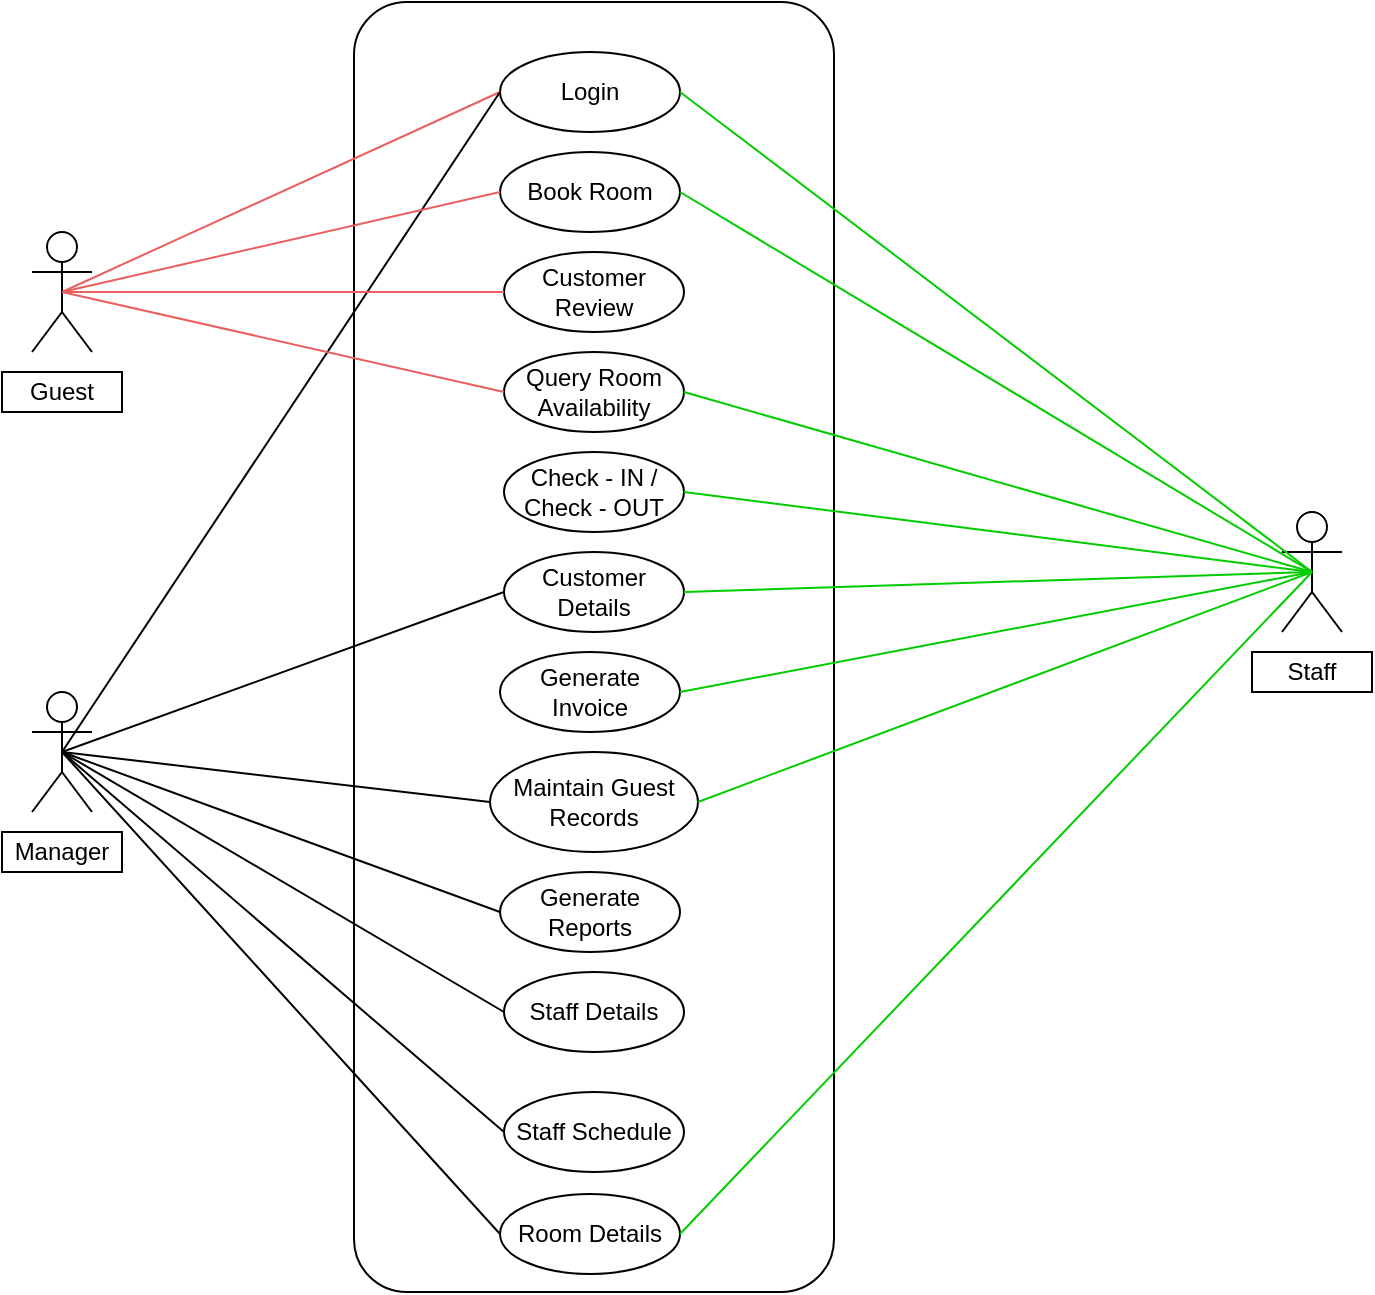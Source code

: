 <mxfile version="26.0.7">
  <diagram name="Page-1" id="YzJWji6y6VGwBNcrirQB">
    <mxGraphModel dx="1613" dy="711" grid="1" gridSize="10" guides="1" tooltips="1" connect="1" arrows="1" fold="1" page="1" pageScale="1" pageWidth="850" pageHeight="1100" math="0" shadow="0">
      <root>
        <mxCell id="0" />
        <mxCell id="1" parent="0" />
        <mxCell id="OSswQqxNTzIHrVvPQlF3-1" value="" style="rounded=1;whiteSpace=wrap;html=1;arcSize=11;" parent="1" vertex="1">
          <mxGeometry x="291" y="45" width="240" height="645" as="geometry" />
        </mxCell>
        <mxCell id="OSswQqxNTzIHrVvPQlF3-2" value="Login" style="ellipse;whiteSpace=wrap;html=1;" parent="1" vertex="1">
          <mxGeometry x="364" y="70" width="90" height="40" as="geometry" />
        </mxCell>
        <mxCell id="OSswQqxNTzIHrVvPQlF3-19" value="Customer Details" style="ellipse;whiteSpace=wrap;html=1;" parent="1" vertex="1">
          <mxGeometry x="366" y="320" width="90" height="40" as="geometry" />
        </mxCell>
        <mxCell id="OSswQqxNTzIHrVvPQlF3-22" value="Room Details" style="ellipse;whiteSpace=wrap;html=1;" parent="1" vertex="1">
          <mxGeometry x="364" y="641" width="90" height="40" as="geometry" />
        </mxCell>
        <mxCell id="OSswQqxNTzIHrVvPQlF3-23" value="Staff Details" style="ellipse;whiteSpace=wrap;html=1;" parent="1" vertex="1">
          <mxGeometry x="366" y="530" width="90" height="40" as="geometry" />
        </mxCell>
        <mxCell id="OSswQqxNTzIHrVvPQlF3-24" value="Staff Schedule" style="ellipse;whiteSpace=wrap;html=1;" parent="1" vertex="1">
          <mxGeometry x="366" y="590" width="90" height="40" as="geometry" />
        </mxCell>
        <mxCell id="OSswQqxNTzIHrVvPQlF3-25" value="Customer Review" style="ellipse;whiteSpace=wrap;html=1;" parent="1" vertex="1">
          <mxGeometry x="366" y="170" width="90" height="40" as="geometry" />
        </mxCell>
        <mxCell id="OSswQqxNTzIHrVvPQlF3-26" value="Book Room" style="ellipse;whiteSpace=wrap;html=1;" parent="1" vertex="1">
          <mxGeometry x="364" y="120" width="90" height="40" as="geometry" />
        </mxCell>
        <mxCell id="OSswQqxNTzIHrVvPQlF3-29" value="Check - IN / Check - OUT" style="ellipse;whiteSpace=wrap;html=1;" parent="1" vertex="1">
          <mxGeometry x="366" y="270" width="90" height="40" as="geometry" />
        </mxCell>
        <mxCell id="OSswQqxNTzIHrVvPQlF3-30" value="Query Room Availability&lt;span style=&quot;color: rgba(0, 0, 0, 0); font-family: monospace; font-size: 0px; text-align: start; text-wrap-mode: nowrap;&quot;&gt;%3CmxGraphModel%3E%3Croot%3E%3CmxCell%20id%3D%220%22%2F%3E%3CmxCell%20id%3D%221%22%20parent%3D%220%22%2F%3E%3CmxCell%20id%3D%222%22%20value%3D%22Book%20Room%22%20style%3D%22ellipse%3BwhiteSpace%3Dwrap%3Bhtml%3D1%3B%22%20vertex%3D%221%22%20parent%3D%221%22%3E%3CmxGeometry%20x%3D%22365%22%20y%3D%22270%22%20width%3D%2290%22%20height%3D%2240%22%20as%3D%22geometry%22%2F%3E%3C%2FmxCell%3E%3C%2Froot%3E%3C%2FmxGraphModel%3E&lt;/span&gt;" style="ellipse;whiteSpace=wrap;html=1;" parent="1" vertex="1">
          <mxGeometry x="366" y="220" width="90" height="40" as="geometry" />
        </mxCell>
        <mxCell id="OSswQqxNTzIHrVvPQlF3-31" value="Generate Invoice" style="ellipse;whiteSpace=wrap;html=1;" parent="1" vertex="1">
          <mxGeometry x="364" y="370" width="90" height="40" as="geometry" />
        </mxCell>
        <mxCell id="OSswQqxNTzIHrVvPQlF3-32" value="Maintain Guest Records" style="ellipse;whiteSpace=wrap;html=1;" parent="1" vertex="1">
          <mxGeometry x="359" y="420" width="104" height="50" as="geometry" />
        </mxCell>
        <mxCell id="OSswQqxNTzIHrVvPQlF3-33" value="Generate Reports" style="ellipse;whiteSpace=wrap;html=1;" parent="1" vertex="1">
          <mxGeometry x="364" y="480" width="90" height="40" as="geometry" />
        </mxCell>
        <mxCell id="OSswQqxNTzIHrVvPQlF3-36" value="" style="endArrow=none;html=1;rounded=0;entryX=0;entryY=0.5;entryDx=0;entryDy=0;exitX=0.5;exitY=0.5;exitDx=0;exitDy=0;exitPerimeter=0;strokeColor=#EB5E5E;" parent="1" source="OSswQqxNTzIHrVvPQlF3-3" target="OSswQqxNTzIHrVvPQlF3-2" edge="1">
          <mxGeometry width="50" height="50" relative="1" as="geometry">
            <mxPoint x="150" y="230" as="sourcePoint" />
            <mxPoint x="200" y="180" as="targetPoint" />
          </mxGeometry>
        </mxCell>
        <mxCell id="OSswQqxNTzIHrVvPQlF3-37" value="" style="endArrow=none;html=1;rounded=0;entryX=0;entryY=0.5;entryDx=0;entryDy=0;exitX=0.5;exitY=0.5;exitDx=0;exitDy=0;exitPerimeter=0;" parent="1" source="OSswQqxNTzIHrVvPQlF3-4" target="OSswQqxNTzIHrVvPQlF3-2" edge="1">
          <mxGeometry width="50" height="50" relative="1" as="geometry">
            <mxPoint x="155" y="235" as="sourcePoint" />
            <mxPoint x="374" y="100" as="targetPoint" />
          </mxGeometry>
        </mxCell>
        <mxCell id="OSswQqxNTzIHrVvPQlF3-39" value="" style="endArrow=none;html=1;rounded=0;entryX=0;entryY=0.5;entryDx=0;entryDy=0;exitX=0.5;exitY=0.5;exitDx=0;exitDy=0;exitPerimeter=0;" parent="1" source="OSswQqxNTzIHrVvPQlF3-4" target="OSswQqxNTzIHrVvPQlF3-19" edge="1">
          <mxGeometry width="50" height="50" relative="1" as="geometry">
            <mxPoint x="146" y="275" as="sourcePoint" />
            <mxPoint x="365" y="140" as="targetPoint" />
          </mxGeometry>
        </mxCell>
        <mxCell id="OSswQqxNTzIHrVvPQlF3-42" value="" style="endArrow=none;html=1;rounded=0;exitX=0.5;exitY=0.5;exitDx=0;exitDy=0;exitPerimeter=0;entryX=0;entryY=0.5;entryDx=0;entryDy=0;" parent="1" source="OSswQqxNTzIHrVvPQlF3-4" target="OSswQqxNTzIHrVvPQlF3-22" edge="1">
          <mxGeometry width="50" height="50" relative="1" as="geometry">
            <mxPoint x="150" y="325" as="sourcePoint" />
            <mxPoint x="360" y="190" as="targetPoint" />
          </mxGeometry>
        </mxCell>
        <mxCell id="OSswQqxNTzIHrVvPQlF3-44" value="" style="group" parent="1" vertex="1" connectable="0">
          <mxGeometry x="740" y="300" width="60" height="90" as="geometry" />
        </mxCell>
        <mxCell id="OSswQqxNTzIHrVvPQlF3-9" value="Actor" style="shape=umlActor;verticalLabelPosition=bottom;verticalAlign=top;html=1;outlineConnect=0;container=0;" parent="OSswQqxNTzIHrVvPQlF3-44" vertex="1">
          <mxGeometry x="15" width="30" height="60" as="geometry" />
        </mxCell>
        <mxCell id="OSswQqxNTzIHrVvPQlF3-17" value="Staff" style="rounded=0;whiteSpace=wrap;html=1;container=0;" parent="OSswQqxNTzIHrVvPQlF3-44" vertex="1">
          <mxGeometry y="70" width="60" height="20" as="geometry" />
        </mxCell>
        <mxCell id="OSswQqxNTzIHrVvPQlF3-45" value="" style="group" parent="1" vertex="1" connectable="0">
          <mxGeometry x="115" y="160" width="60" height="90" as="geometry" />
        </mxCell>
        <mxCell id="OSswQqxNTzIHrVvPQlF3-3" value="Actor" style="shape=umlActor;verticalLabelPosition=bottom;verticalAlign=top;html=1;outlineConnect=0;container=0;" parent="OSswQqxNTzIHrVvPQlF3-45" vertex="1">
          <mxGeometry x="15" width="30" height="60" as="geometry" />
        </mxCell>
        <mxCell id="OSswQqxNTzIHrVvPQlF3-16" value="Guest" style="rounded=0;whiteSpace=wrap;html=1;container=0;" parent="OSswQqxNTzIHrVvPQlF3-45" vertex="1">
          <mxGeometry y="70" width="60" height="20" as="geometry" />
        </mxCell>
        <mxCell id="OSswQqxNTzIHrVvPQlF3-46" value="" style="group" parent="1" vertex="1" connectable="0">
          <mxGeometry x="115" y="390" width="60" height="90" as="geometry" />
        </mxCell>
        <mxCell id="OSswQqxNTzIHrVvPQlF3-4" value="Actor" style="shape=umlActor;verticalLabelPosition=bottom;verticalAlign=top;html=1;outlineConnect=0;container=0;" parent="OSswQqxNTzIHrVvPQlF3-46" vertex="1">
          <mxGeometry x="15" width="30" height="60" as="geometry" />
        </mxCell>
        <mxCell id="OSswQqxNTzIHrVvPQlF3-18" value="Manager" style="rounded=0;whiteSpace=wrap;html=1;container=0;" parent="OSswQqxNTzIHrVvPQlF3-46" vertex="1">
          <mxGeometry y="70" width="60" height="20" as="geometry" />
        </mxCell>
        <mxCell id="OSswQqxNTzIHrVvPQlF3-48" value="" style="endArrow=none;html=1;rounded=0;exitX=0.5;exitY=0.5;exitDx=0;exitDy=0;exitPerimeter=0;entryX=0;entryY=0.5;entryDx=0;entryDy=0;strokeColor=#EB5E5E;" parent="1" source="OSswQqxNTzIHrVvPQlF3-3" target="OSswQqxNTzIHrVvPQlF3-25" edge="1">
          <mxGeometry width="50" height="50" relative="1" as="geometry">
            <mxPoint x="147" y="375" as="sourcePoint" />
            <mxPoint x="366" y="240" as="targetPoint" />
          </mxGeometry>
        </mxCell>
        <mxCell id="OSswQqxNTzIHrVvPQlF3-49" value="" style="endArrow=none;html=1;rounded=0;entryX=0;entryY=0.5;entryDx=0;entryDy=0;exitX=0.5;exitY=0.5;exitDx=0;exitDy=0;exitPerimeter=0;strokeColor=#EB5E5E;" parent="1" source="OSswQqxNTzIHrVvPQlF3-3" target="OSswQqxNTzIHrVvPQlF3-26" edge="1">
          <mxGeometry width="50" height="50" relative="1" as="geometry">
            <mxPoint x="235" y="315" as="sourcePoint" />
            <mxPoint x="454" y="180" as="targetPoint" />
          </mxGeometry>
        </mxCell>
        <mxCell id="OSswQqxNTzIHrVvPQlF3-50" value="" style="endArrow=none;html=1;rounded=0;entryX=1;entryY=0.5;entryDx=0;entryDy=0;exitX=0.5;exitY=0.5;exitDx=0;exitDy=0;exitPerimeter=0;strokeColor=#00CC00;" parent="1" source="OSswQqxNTzIHrVvPQlF3-9" target="OSswQqxNTzIHrVvPQlF3-29" edge="1">
          <mxGeometry width="50" height="50" relative="1" as="geometry">
            <mxPoint x="147" y="475" as="sourcePoint" />
            <mxPoint x="366" y="340" as="targetPoint" />
          </mxGeometry>
        </mxCell>
        <mxCell id="OSswQqxNTzIHrVvPQlF3-52" value="" style="endArrow=none;html=1;rounded=0;entryX=0;entryY=0.5;entryDx=0;entryDy=0;exitX=0.5;exitY=0.5;exitDx=0;exitDy=0;exitPerimeter=0;" parent="1" source="OSswQqxNTzIHrVvPQlF3-4" target="OSswQqxNTzIHrVvPQlF3-23" edge="1">
          <mxGeometry width="50" height="50" relative="1" as="geometry">
            <mxPoint x="155" y="370" as="sourcePoint" />
            <mxPoint x="376" y="248" as="targetPoint" />
          </mxGeometry>
        </mxCell>
        <mxCell id="OSswQqxNTzIHrVvPQlF3-53" value="" style="endArrow=none;html=1;rounded=0;entryX=0;entryY=0.5;entryDx=0;entryDy=0;exitX=0.5;exitY=0.5;exitDx=0;exitDy=0;exitPerimeter=0;" parent="1" source="OSswQqxNTzIHrVvPQlF3-4" target="OSswQqxNTzIHrVvPQlF3-24" edge="1">
          <mxGeometry width="50" height="50" relative="1" as="geometry">
            <mxPoint x="165" y="380" as="sourcePoint" />
            <mxPoint x="386" y="258" as="targetPoint" />
          </mxGeometry>
        </mxCell>
        <mxCell id="OSswQqxNTzIHrVvPQlF3-54" value="" style="endArrow=none;html=1;rounded=0;entryX=1;entryY=0.5;entryDx=0;entryDy=0;exitX=0.5;exitY=0.5;exitDx=0;exitDy=0;exitPerimeter=0;strokeColor=#00CC00;" parent="1" source="OSswQqxNTzIHrVvPQlF3-9" target="OSswQqxNTzIHrVvPQlF3-31" edge="1">
          <mxGeometry width="50" height="50" relative="1" as="geometry">
            <mxPoint x="155" y="545" as="sourcePoint" />
            <mxPoint x="376" y="350" as="targetPoint" />
          </mxGeometry>
        </mxCell>
        <mxCell id="OSswQqxNTzIHrVvPQlF3-55" value="" style="endArrow=none;html=1;rounded=0;exitX=0.5;exitY=0.5;exitDx=0;exitDy=0;exitPerimeter=0;strokeColor=#00CC00;entryX=1;entryY=0.5;entryDx=0;entryDy=0;" parent="1" source="OSswQqxNTzIHrVvPQlF3-9" target="OSswQqxNTzIHrVvPQlF3-2" edge="1">
          <mxGeometry width="50" height="50" relative="1" as="geometry">
            <mxPoint x="155" y="545" as="sourcePoint" />
            <mxPoint x="360" y="100" as="targetPoint" />
          </mxGeometry>
        </mxCell>
        <mxCell id="OSswQqxNTzIHrVvPQlF3-56" value="" style="endArrow=none;html=1;rounded=0;strokeColor=#00CC00;entryX=0.5;entryY=0.5;entryDx=0;entryDy=0;entryPerimeter=0;exitX=1;exitY=0.5;exitDx=0;exitDy=0;" parent="1" source="OSswQqxNTzIHrVvPQlF3-19" target="OSswQqxNTzIHrVvPQlF3-9" edge="1">
          <mxGeometry width="50" height="50" relative="1" as="geometry">
            <mxPoint x="460" y="340" as="sourcePoint" />
            <mxPoint x="374" y="100" as="targetPoint" />
          </mxGeometry>
        </mxCell>
        <mxCell id="OSswQqxNTzIHrVvPQlF3-57" value="" style="endArrow=none;html=1;rounded=0;entryX=1;entryY=0.5;entryDx=0;entryDy=0;exitX=0.5;exitY=0.5;exitDx=0;exitDy=0;exitPerimeter=0;strokeColor=#00CC00;" parent="1" source="OSswQqxNTzIHrVvPQlF3-9" target="OSswQqxNTzIHrVvPQlF3-26" edge="1">
          <mxGeometry width="50" height="50" relative="1" as="geometry">
            <mxPoint x="130" y="527" as="sourcePoint" />
            <mxPoint x="351" y="332" as="targetPoint" />
          </mxGeometry>
        </mxCell>
        <mxCell id="OSswQqxNTzIHrVvPQlF3-58" value="" style="endArrow=none;html=1;rounded=0;entryX=0;entryY=0.5;entryDx=0;entryDy=0;exitX=0.5;exitY=0.5;exitDx=0;exitDy=0;exitPerimeter=0;strokeColor=#EB5E5E;" parent="1" source="OSswQqxNTzIHrVvPQlF3-3" target="OSswQqxNTzIHrVvPQlF3-30" edge="1">
          <mxGeometry width="50" height="50" relative="1" as="geometry">
            <mxPoint x="155" y="200" as="sourcePoint" />
            <mxPoint x="375" y="300" as="targetPoint" />
          </mxGeometry>
        </mxCell>
        <mxCell id="OSswQqxNTzIHrVvPQlF3-59" value="" style="endArrow=none;html=1;rounded=0;entryX=1;entryY=0.5;entryDx=0;entryDy=0;exitX=0.5;exitY=0.5;exitDx=0;exitDy=0;exitPerimeter=0;strokeColor=#00CC00;" parent="1" source="OSswQqxNTzIHrVvPQlF3-9" target="OSswQqxNTzIHrVvPQlF3-30" edge="1">
          <mxGeometry width="50" height="50" relative="1" as="geometry">
            <mxPoint x="155" y="545" as="sourcePoint" />
            <mxPoint x="376" y="350" as="targetPoint" />
          </mxGeometry>
        </mxCell>
        <mxCell id="OSswQqxNTzIHrVvPQlF3-60" value="" style="endArrow=none;html=1;rounded=0;entryX=0;entryY=0.5;entryDx=0;entryDy=0;exitX=0.5;exitY=0.5;exitDx=0;exitDy=0;exitPerimeter=0;" parent="1" source="OSswQqxNTzIHrVvPQlF3-4" target="OSswQqxNTzIHrVvPQlF3-32" edge="1">
          <mxGeometry width="50" height="50" relative="1" as="geometry">
            <mxPoint x="155" y="370" as="sourcePoint" />
            <mxPoint x="374" y="603" as="targetPoint" />
          </mxGeometry>
        </mxCell>
        <mxCell id="OSswQqxNTzIHrVvPQlF3-61" value="" style="endArrow=none;html=1;rounded=0;entryX=1;entryY=0.5;entryDx=0;entryDy=0;exitX=0.5;exitY=0.5;exitDx=0;exitDy=0;exitPerimeter=0;strokeColor=#00CC00;" parent="1" source="OSswQqxNTzIHrVvPQlF3-9" target="OSswQqxNTzIHrVvPQlF3-32" edge="1">
          <mxGeometry width="50" height="50" relative="1" as="geometry">
            <mxPoint x="155" y="545" as="sourcePoint" />
            <mxPoint x="376" y="450" as="targetPoint" />
          </mxGeometry>
        </mxCell>
        <mxCell id="OSswQqxNTzIHrVvPQlF3-62" value="" style="endArrow=none;html=1;rounded=0;exitX=0.5;exitY=0.5;exitDx=0;exitDy=0;exitPerimeter=0;entryX=0;entryY=0.5;entryDx=0;entryDy=0;" parent="1" source="OSswQqxNTzIHrVvPQlF3-4" target="OSswQqxNTzIHrVvPQlF3-33" edge="1">
          <mxGeometry width="50" height="50" relative="1" as="geometry">
            <mxPoint x="155" y="370" as="sourcePoint" />
            <mxPoint x="369" y="505" as="targetPoint" />
          </mxGeometry>
        </mxCell>
        <mxCell id="OSswQqxNTzIHrVvPQlF3-63" value="" style="endArrow=none;html=1;rounded=0;entryX=1;entryY=0.5;entryDx=0;entryDy=0;exitX=0.5;exitY=0.5;exitDx=0;exitDy=0;exitPerimeter=0;strokeColor=#00CC00;" parent="1" source="OSswQqxNTzIHrVvPQlF3-9" target="OSswQqxNTzIHrVvPQlF3-22" edge="1">
          <mxGeometry width="50" height="50" relative="1" as="geometry">
            <mxPoint x="155" y="350" as="sourcePoint" />
            <mxPoint x="369" y="455" as="targetPoint" />
          </mxGeometry>
        </mxCell>
      </root>
    </mxGraphModel>
  </diagram>
</mxfile>
